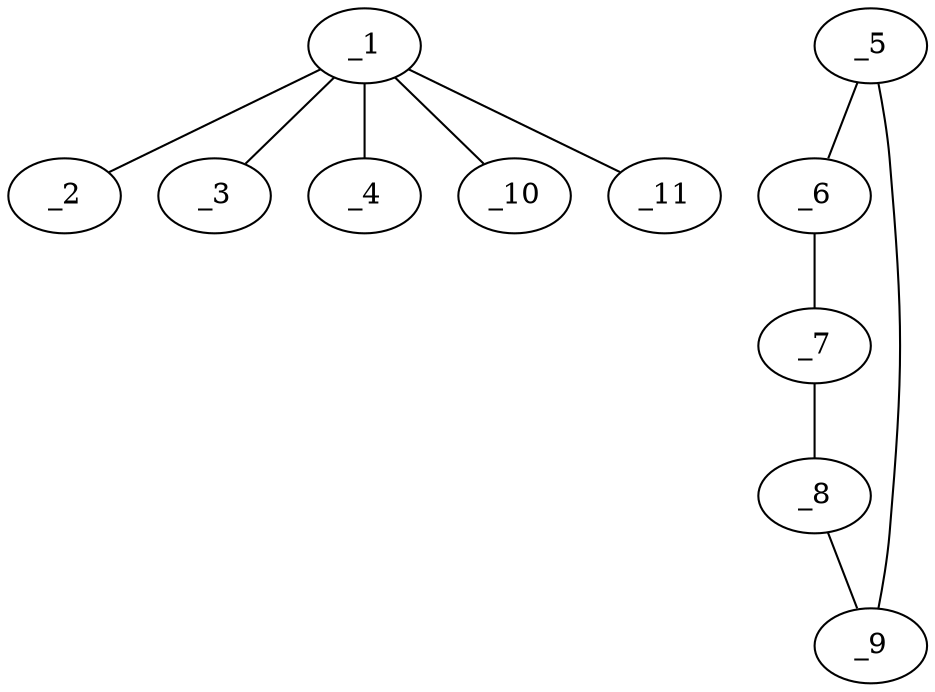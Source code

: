 graph molid700292 {
	_1	 [charge=0,
		chem=34,
		symbol="Pt ",
		x="2.866",
		y="0.7694"];
	_2	 [charge=0,
		chem=7,
		symbol="Cl ",
		x="2.866",
		y="1.7694"];
	_1 -- _2	 [valence=1];
	_3	 [charge=0,
		chem=4,
		symbol="N  ",
		x=2,
		y="0.2694"];
	_1 -- _3	 [valence=1];
	_4	 [charge=0,
		chem=7,
		symbol="Cl ",
		x="3.7321",
		y="0.2694"];
	_1 -- _4	 [valence=1];
	_10	 [charge=0,
		chem=7,
		symbol="Cl ",
		x=2,
		y="1.2694"];
	_1 -- _10	 [valence=1];
	_11	 [charge=0,
		chem=7,
		symbol="Cl ",
		x="3.7321",
		y="1.2694"];
	_1 -- _11	 [valence=1];
	_5	 [charge=0,
		chem=1,
		symbol="C  ",
		x="3.675",
		y="-0.8184"];
	_6	 [charge=0,
		chem=4,
		symbol="N  ",
		x="2.866",
		y="-0.2306"];
	_5 -- _6	 [valence=2];
	_9	 [charge=0,
		chem=5,
		symbol="S  ",
		x="3.366",
		y="-1.7694"];
	_5 -- _9	 [valence=1];
	_7	 [charge=0,
		chem=1,
		symbol="C  ",
		x="2.057",
		y="-0.8184"];
	_6 -- _7	 [valence=1];
	_8	 [charge=0,
		chem=1,
		symbol="C  ",
		x="2.366",
		y="-1.7694"];
	_7 -- _8	 [valence=2];
	_8 -- _9	 [valence=1];
}

